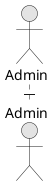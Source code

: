 @startuml
skinparam monochrome true
skinparam packageStyle rectangle
skinparam shadowing false

autonumber

'hide footbox
actor "Admin" as AD
'participant ":ListApplicationsByOpeningUI" as UI <<presentation>>
'control ":ListApplicationsByOpeningController" as CTRL <<application>>
'participant ":RepositoryFactory" as Fact <<factory>>
'participant ":JobOpeningRepository" as OpeningRepo <<repository>>
'participant ":JobApplicationRepository" as ApplicationRepo <<repository>>
activate AD


deactivate AD


@enduml